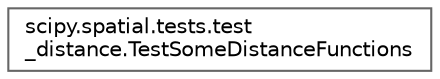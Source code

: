 digraph "Graphical Class Hierarchy"
{
 // LATEX_PDF_SIZE
  bgcolor="transparent";
  edge [fontname=Helvetica,fontsize=10,labelfontname=Helvetica,labelfontsize=10];
  node [fontname=Helvetica,fontsize=10,shape=box,height=0.2,width=0.4];
  rankdir="LR";
  Node0 [id="Node000000",label="scipy.spatial.tests.test\l_distance.TestSomeDistanceFunctions",height=0.2,width=0.4,color="grey40", fillcolor="white", style="filled",URL="$db/de3/classscipy_1_1spatial_1_1tests_1_1test__distance_1_1TestSomeDistanceFunctions.html",tooltip=" "];
}
